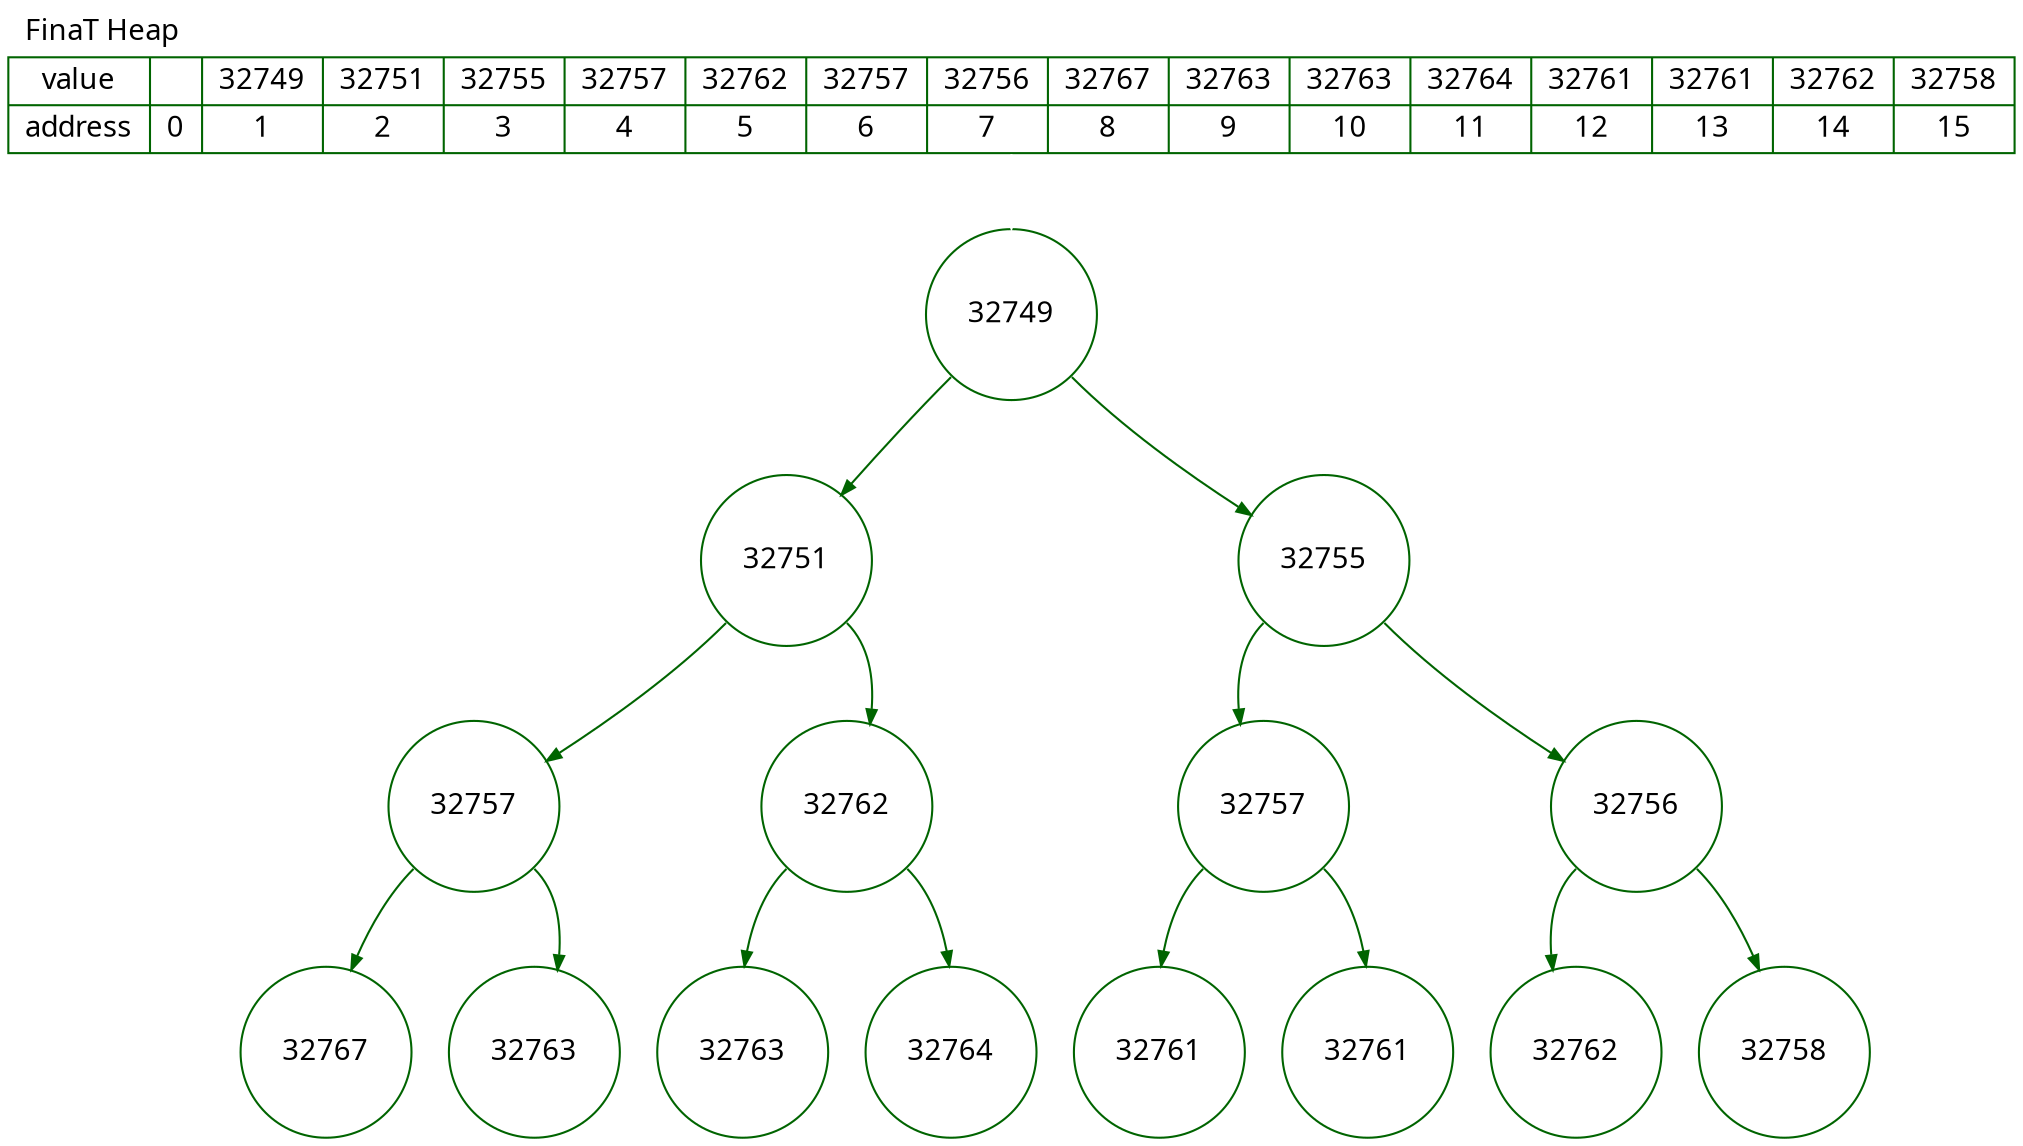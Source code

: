 digraph heapT {
fontname = "Microsoft YaHei"; labelloc = t; labeljust = l; rankdir = TB;
label = "FinaT Heap";
node [fontname = "Microsoft YaHei", color=darkgreen, shape=circle, height=.1];
edge [fontname = "Microsoft YaHei", color=darkgreen, style=solid, arrowsize=0.7];
node0[label="32749"];
node1[label="32751"];
node2[label="32755"];
node3[label="32757"];
node4[label="32762"];
node5[label="32757"];
node6[label="32756"];
node7[label="32767"];
node8[label="32763"];
node9[label="32763"];
node10[label="32764"];
node11[label="32761"];
node12[label="32761"];
node13[label="32762"];
node14[label="32758"];
node0:sw -> node1;
node0:se -> node2;
node1:sw -> node3;
node1:se -> node4;
node2:sw -> node5;
node2:se -> node6;
node3:sw -> node7;
node3:se -> node8;
node4:sw -> node9;
node4:se -> node10;
node5:sw -> node11;
node5:se -> node12;
node6:sw -> node13;
node6:se -> node14;
node [fontname = "Microsoft YaHei", color=darkgreen, shape=record, height=.1];
edge [fontname = "Microsoft YaHei", color=darkgreen, style=solid];
struct [ label = "{value|address} |{|0} | {32749|1} | {32751|2} | {32755|3} | {32757|4} | {32762|5} | {32757|6} | {32756|7} | {32767|8} | {32763|9} | {32763|10} | {32764|11} | {32761|12} | {32761|13} | {32762|14} | {32758|15} "]; 
struct:s -> node0 [color=white]; 
}

